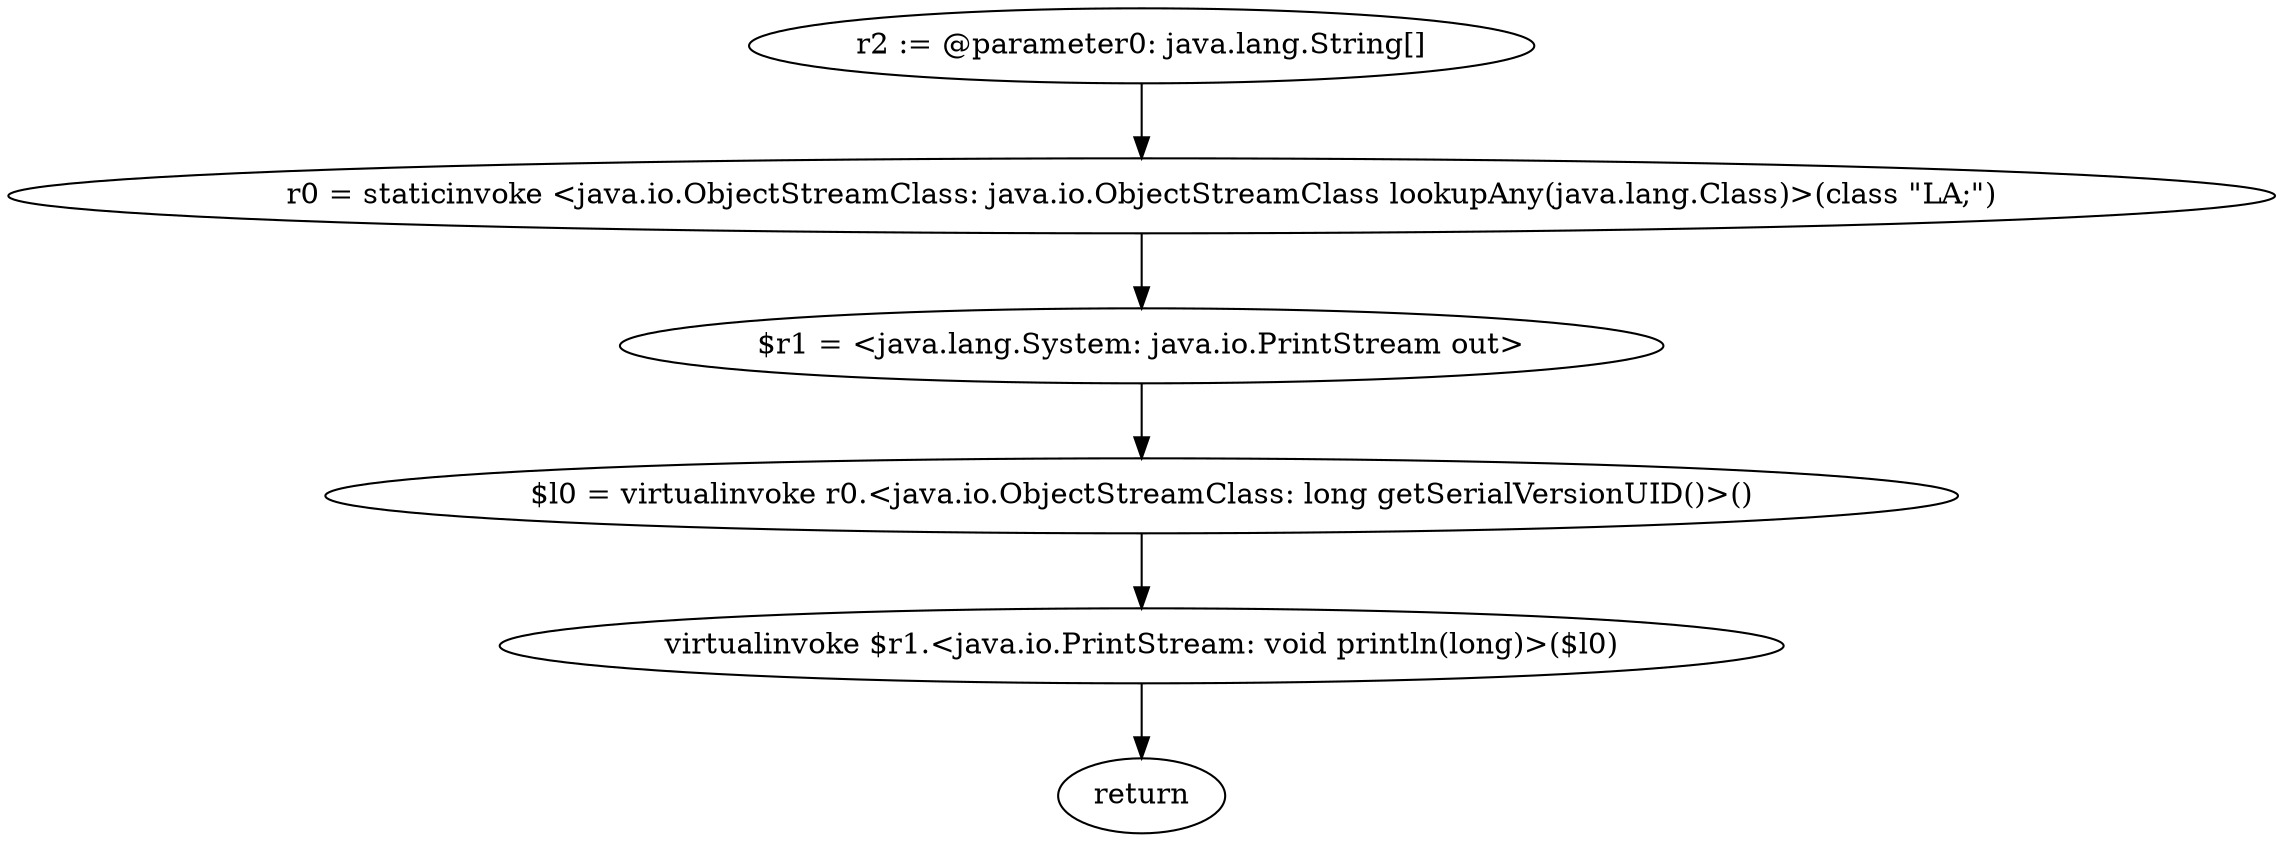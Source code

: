 digraph "unitGraph" {
    "r2 := @parameter0: java.lang.String[]"
    "r0 = staticinvoke <java.io.ObjectStreamClass: java.io.ObjectStreamClass lookupAny(java.lang.Class)>(class \"LA;\")"
    "$r1 = <java.lang.System: java.io.PrintStream out>"
    "$l0 = virtualinvoke r0.<java.io.ObjectStreamClass: long getSerialVersionUID()>()"
    "virtualinvoke $r1.<java.io.PrintStream: void println(long)>($l0)"
    "return"
    "r2 := @parameter0: java.lang.String[]"->"r0 = staticinvoke <java.io.ObjectStreamClass: java.io.ObjectStreamClass lookupAny(java.lang.Class)>(class \"LA;\")";
    "r0 = staticinvoke <java.io.ObjectStreamClass: java.io.ObjectStreamClass lookupAny(java.lang.Class)>(class \"LA;\")"->"$r1 = <java.lang.System: java.io.PrintStream out>";
    "$r1 = <java.lang.System: java.io.PrintStream out>"->"$l0 = virtualinvoke r0.<java.io.ObjectStreamClass: long getSerialVersionUID()>()";
    "$l0 = virtualinvoke r0.<java.io.ObjectStreamClass: long getSerialVersionUID()>()"->"virtualinvoke $r1.<java.io.PrintStream: void println(long)>($l0)";
    "virtualinvoke $r1.<java.io.PrintStream: void println(long)>($l0)"->"return";
}
